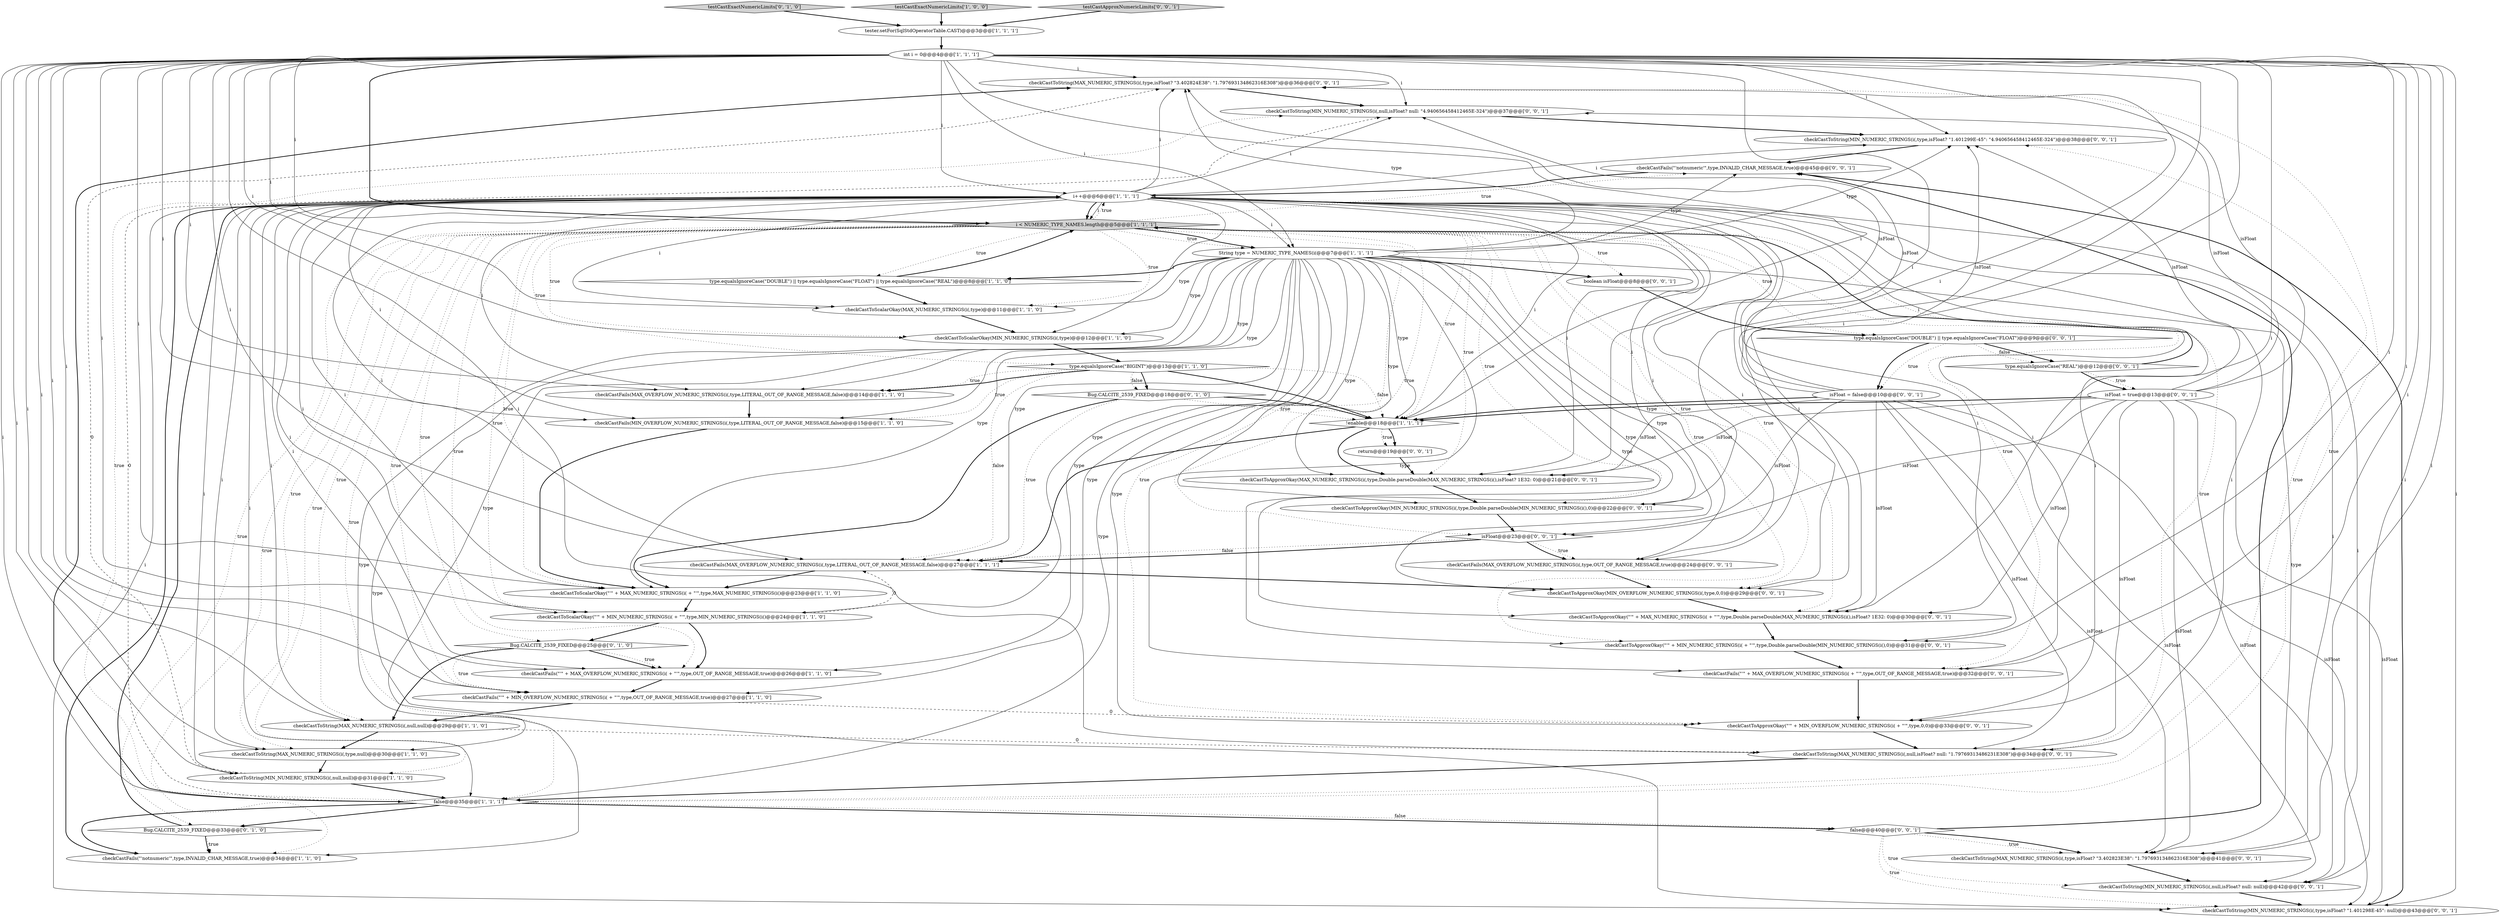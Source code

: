digraph {
37 [style = filled, label = "checkCastToString(MAX_NUMERIC_STRINGS(i(,type,isFloat? \"3.402824E38\": \"1.797693134862316E308\")@@@36@@@['0', '0', '1']", fillcolor = white, shape = ellipse image = "AAA0AAABBB3BBB"];
5 [style = filled, label = "false@@@35@@@['1', '1', '1']", fillcolor = white, shape = diamond image = "AAA0AAABBB1BBB"];
51 [style = filled, label = "checkCastToApproxOkay(\"'\" + MAX_NUMERIC_STRINGS(i( + \"'\",type,Double.parseDouble(MAX_NUMERIC_STRINGS(i(),isFloat? 1E32: 0)@@@30@@@['0', '0', '1']", fillcolor = white, shape = ellipse image = "AAA0AAABBB3BBB"];
2 [style = filled, label = "checkCastFails(\"'\" + MIN_OVERFLOW_NUMERIC_STRINGS(i( + \"'\",type,OUT_OF_RANGE_MESSAGE,true)@@@27@@@['1', '1', '0']", fillcolor = white, shape = ellipse image = "AAA0AAABBB1BBB"];
8 [style = filled, label = "i < NUMERIC_TYPE_NAMES.length@@@5@@@['1', '1', '1']", fillcolor = lightgray, shape = diamond image = "AAA0AAABBB1BBB"];
29 [style = filled, label = "checkCastToString(MAX_NUMERIC_STRINGS(i(,type,isFloat? \"3.402823E38\": \"1.797693134862316E308\")@@@41@@@['0', '0', '1']", fillcolor = white, shape = ellipse image = "AAA0AAABBB3BBB"];
27 [style = filled, label = "checkCastToApproxOkay(MIN_NUMERIC_STRINGS(i(,type,Double.parseDouble(MIN_NUMERIC_STRINGS(i(),0)@@@22@@@['0', '0', '1']", fillcolor = white, shape = ellipse image = "AAA0AAABBB3BBB"];
7 [style = filled, label = "checkCastFails(MAX_OVERFLOW_NUMERIC_STRINGS(i(,type,LITERAL_OUT_OF_RANGE_MESSAGE,false)@@@14@@@['1', '1', '0']", fillcolor = white, shape = ellipse image = "AAA0AAABBB1BBB"];
10 [style = filled, label = "i++@@@6@@@['1', '1', '1']", fillcolor = white, shape = ellipse image = "AAA0AAABBB1BBB"];
23 [style = filled, label = "testCastExactNumericLimits['0', '1', '0']", fillcolor = lightgray, shape = diamond image = "AAA0AAABBB2BBB"];
30 [style = filled, label = "type.equalsIgnoreCase(\"REAL\")@@@12@@@['0', '0', '1']", fillcolor = white, shape = diamond image = "AAA0AAABBB3BBB"];
32 [style = filled, label = "false@@@40@@@['0', '0', '1']", fillcolor = white, shape = diamond image = "AAA0AAABBB3BBB"];
33 [style = filled, label = "return@@@19@@@['0', '0', '1']", fillcolor = white, shape = ellipse image = "AAA0AAABBB3BBB"];
50 [style = filled, label = "checkCastToApproxOkay(\"'\" + MIN_OVERFLOW_NUMERIC_STRINGS(i( + \"'\",type,0,0)@@@33@@@['0', '0', '1']", fillcolor = white, shape = ellipse image = "AAA0AAABBB3BBB"];
21 [style = filled, label = "testCastExactNumericLimits['1', '0', '0']", fillcolor = lightgray, shape = diamond image = "AAA0AAABBB1BBB"];
24 [style = filled, label = "Bug.CALCITE_2539_FIXED@@@25@@@['0', '1', '0']", fillcolor = white, shape = diamond image = "AAA1AAABBB2BBB"];
20 [style = filled, label = "checkCastFails(MAX_OVERFLOW_NUMERIC_STRINGS(i(,type,LITERAL_OUT_OF_RANGE_MESSAGE,false)@@@27@@@['1', '1', '1']", fillcolor = white, shape = ellipse image = "AAA0AAABBB1BBB"];
19 [style = filled, label = "String type = NUMERIC_TYPE_NAMES(i(@@@7@@@['1', '1', '1']", fillcolor = white, shape = ellipse image = "AAA0AAABBB1BBB"];
4 [style = filled, label = "checkCastToScalarOkay(MIN_NUMERIC_STRINGS(i(,type)@@@12@@@['1', '1', '0']", fillcolor = white, shape = ellipse image = "AAA0AAABBB1BBB"];
9 [style = filled, label = "checkCastToString(MIN_NUMERIC_STRINGS(i(,null,null)@@@31@@@['1', '1', '0']", fillcolor = white, shape = ellipse image = "AAA0AAABBB1BBB"];
14 [style = filled, label = "checkCastToScalarOkay(\"'\" + MIN_NUMERIC_STRINGS(i( + \"'\",type,MIN_NUMERIC_STRINGS(i()@@@24@@@['1', '1', '0']", fillcolor = white, shape = ellipse image = "AAA0AAABBB1BBB"];
35 [style = filled, label = "testCastApproxNumericLimits['0', '0', '1']", fillcolor = lightgray, shape = diamond image = "AAA0AAABBB3BBB"];
6 [style = filled, label = "checkCastFails(\"'\" + MAX_OVERFLOW_NUMERIC_STRINGS(i( + \"'\",type,OUT_OF_RANGE_MESSAGE,true)@@@26@@@['1', '1', '0']", fillcolor = white, shape = ellipse image = "AAA0AAABBB1BBB"];
49 [style = filled, label = "type.equalsIgnoreCase(\"DOUBLE\") || type.equalsIgnoreCase(\"FLOAT\")@@@9@@@['0', '0', '1']", fillcolor = white, shape = diamond image = "AAA0AAABBB3BBB"];
34 [style = filled, label = "checkCastToString(MIN_NUMERIC_STRINGS(i(,null,isFloat? null: null)@@@42@@@['0', '0', '1']", fillcolor = white, shape = ellipse image = "AAA0AAABBB3BBB"];
18 [style = filled, label = "checkCastToScalarOkay(\"'\" + MAX_NUMERIC_STRINGS(i( + \"'\",type,MAX_NUMERIC_STRINGS(i()@@@23@@@['1', '1', '0']", fillcolor = white, shape = ellipse image = "AAA0AAABBB1BBB"];
44 [style = filled, label = "isFloat = true@@@13@@@['0', '0', '1']", fillcolor = white, shape = ellipse image = "AAA0AAABBB3BBB"];
43 [style = filled, label = "checkCastToString(MAX_NUMERIC_STRINGS(i(,null,isFloat? null: \"1.79769313486231E308\")@@@34@@@['0', '0', '1']", fillcolor = white, shape = ellipse image = "AAA0AAABBB3BBB"];
47 [style = filled, label = "checkCastToApproxOkay(MAX_NUMERIC_STRINGS(i(,type,Double.parseDouble(MAX_NUMERIC_STRINGS(i(),isFloat? 1E32: 0)@@@21@@@['0', '0', '1']", fillcolor = white, shape = ellipse image = "AAA0AAABBB3BBB"];
11 [style = filled, label = "checkCastToString(MAX_NUMERIC_STRINGS(i(,null,null)@@@29@@@['1', '1', '0']", fillcolor = white, shape = ellipse image = "AAA0AAABBB1BBB"];
28 [style = filled, label = "checkCastFails(MAX_OVERFLOW_NUMERIC_STRINGS(i(,type,OUT_OF_RANGE_MESSAGE,true)@@@24@@@['0', '0', '1']", fillcolor = white, shape = ellipse image = "AAA0AAABBB3BBB"];
25 [style = filled, label = "Bug.CALCITE_2539_FIXED@@@18@@@['0', '1', '0']", fillcolor = white, shape = diamond image = "AAA1AAABBB2BBB"];
12 [style = filled, label = "checkCastToScalarOkay(MAX_NUMERIC_STRINGS(i(,type)@@@11@@@['1', '1', '0']", fillcolor = white, shape = ellipse image = "AAA0AAABBB1BBB"];
17 [style = filled, label = "!enable@@@18@@@['1', '1', '1']", fillcolor = white, shape = diamond image = "AAA0AAABBB1BBB"];
40 [style = filled, label = "boolean isFloat@@@8@@@['0', '0', '1']", fillcolor = white, shape = ellipse image = "AAA0AAABBB3BBB"];
42 [style = filled, label = "checkCastFails(\"'\" + MAX_OVERFLOW_NUMERIC_STRINGS(i( + \"'\",type,OUT_OF_RANGE_MESSAGE,true)@@@32@@@['0', '0', '1']", fillcolor = white, shape = ellipse image = "AAA0AAABBB3BBB"];
31 [style = filled, label = "checkCastToString(MIN_NUMERIC_STRINGS(i(,type,isFloat? \"1.401299E-45\": \"4.940656458412465E-324\")@@@38@@@['0', '0', '1']", fillcolor = white, shape = ellipse image = "AAA0AAABBB3BBB"];
39 [style = filled, label = "isFloat = false@@@10@@@['0', '0', '1']", fillcolor = white, shape = ellipse image = "AAA0AAABBB3BBB"];
15 [style = filled, label = "int i = 0@@@4@@@['1', '1', '1']", fillcolor = white, shape = ellipse image = "AAA0AAABBB1BBB"];
22 [style = filled, label = "type.equalsIgnoreCase(\"DOUBLE\") || type.equalsIgnoreCase(\"FLOAT\") || type.equalsIgnoreCase(\"REAL\")@@@8@@@['1', '1', '0']", fillcolor = white, shape = diamond image = "AAA0AAABBB1BBB"];
46 [style = filled, label = "checkCastToApproxOkay(MIN_OVERFLOW_NUMERIC_STRINGS(i(,type,0,0)@@@29@@@['0', '0', '1']", fillcolor = white, shape = ellipse image = "AAA0AAABBB3BBB"];
48 [style = filled, label = "checkCastFails(\"'notnumeric'\",type,INVALID_CHAR_MESSAGE,true)@@@45@@@['0', '0', '1']", fillcolor = white, shape = ellipse image = "AAA0AAABBB3BBB"];
3 [style = filled, label = "checkCastFails(MIN_OVERFLOW_NUMERIC_STRINGS(i(,type,LITERAL_OUT_OF_RANGE_MESSAGE,false)@@@15@@@['1', '1', '0']", fillcolor = white, shape = ellipse image = "AAA0AAABBB1BBB"];
16 [style = filled, label = "type.equalsIgnoreCase(\"BIGINT\")@@@13@@@['1', '1', '0']", fillcolor = white, shape = diamond image = "AAA0AAABBB1BBB"];
41 [style = filled, label = "isFloat@@@23@@@['0', '0', '1']", fillcolor = white, shape = diamond image = "AAA0AAABBB3BBB"];
45 [style = filled, label = "checkCastToString(MIN_NUMERIC_STRINGS(i(,type,isFloat? \"1.401298E-45\": null)@@@43@@@['0', '0', '1']", fillcolor = white, shape = ellipse image = "AAA0AAABBB3BBB"];
38 [style = filled, label = "checkCastToString(MIN_NUMERIC_STRINGS(i(,null,isFloat? null: \"4.940656458412465E-324\")@@@37@@@['0', '0', '1']", fillcolor = white, shape = ellipse image = "AAA0AAABBB3BBB"];
1 [style = filled, label = "checkCastToString(MAX_NUMERIC_STRINGS(i(,type,null)@@@30@@@['1', '1', '0']", fillcolor = white, shape = ellipse image = "AAA0AAABBB1BBB"];
0 [style = filled, label = "checkCastFails(\"'notnumeric'\",type,INVALID_CHAR_MESSAGE,true)@@@34@@@['1', '1', '0']", fillcolor = white, shape = ellipse image = "AAA0AAABBB1BBB"];
13 [style = filled, label = "tester.setFor(SqlStdOperatorTable.CAST)@@@3@@@['1', '1', '1']", fillcolor = white, shape = ellipse image = "AAA0AAABBB1BBB"];
36 [style = filled, label = "checkCastToApproxOkay(\"'\" + MIN_NUMERIC_STRINGS(i( + \"'\",type,Double.parseDouble(MIN_NUMERIC_STRINGS(i(),0)@@@31@@@['0', '0', '1']", fillcolor = white, shape = ellipse image = "AAA0AAABBB3BBB"];
26 [style = filled, label = "Bug.CALCITE_2539_FIXED@@@33@@@['0', '1', '0']", fillcolor = white, shape = diamond image = "AAA1AAABBB2BBB"];
49->30 [style = bold, label=""];
39->17 [style = bold, label=""];
15->27 [style = solid, label="i"];
36->42 [style = bold, label=""];
15->14 [style = solid, label="i"];
8->24 [style = dotted, label="true"];
45->48 [style = bold, label=""];
10->27 [style = solid, label="i"];
40->49 [style = bold, label=""];
30->44 [style = dotted, label="true"];
19->22 [style = bold, label=""];
14->24 [style = bold, label=""];
51->36 [style = bold, label=""];
5->32 [style = bold, label=""];
10->43 [style = solid, label="i"];
25->17 [style = bold, label=""];
33->47 [style = bold, label=""];
42->50 [style = bold, label=""];
19->40 [style = bold, label=""];
19->4 [style = solid, label="type"];
15->37 [style = solid, label="i"];
19->37 [style = solid, label="type"];
19->17 [style = solid, label="type"];
6->2 [style = bold, label=""];
15->7 [style = solid, label="i"];
15->43 [style = solid, label="i"];
39->37 [style = solid, label="isFloat"];
44->37 [style = solid, label="isFloat"];
8->19 [style = dotted, label="true"];
25->17 [style = dotted, label="true"];
8->51 [style = dotted, label="true"];
15->46 [style = solid, label="i"];
15->4 [style = solid, label="i"];
19->1 [style = solid, label="type"];
20->46 [style = bold, label=""];
5->32 [style = dotted, label="false"];
8->26 [style = dotted, label="true"];
15->34 [style = solid, label="i"];
10->50 [style = solid, label="i"];
10->5 [style = solid, label="i"];
41->28 [style = dotted, label="true"];
5->38 [style = dotted, label="true"];
32->29 [style = dotted, label="true"];
44->34 [style = solid, label="isFloat"];
10->14 [style = solid, label="i"];
8->48 [style = dotted, label="true"];
8->5 [style = dotted, label="true"];
19->14 [style = solid, label="type"];
16->7 [style = bold, label=""];
8->36 [style = dotted, label="true"];
49->39 [style = dotted, label="true"];
10->7 [style = solid, label="i"];
44->31 [style = solid, label="isFloat"];
10->1 [style = solid, label="i"];
19->42 [style = solid, label="type"];
10->29 [style = solid, label="i"];
15->8 [style = bold, label=""];
16->3 [style = dotted, label="true"];
19->27 [style = solid, label="type"];
10->9 [style = solid, label="i"];
15->17 [style = solid, label="i"];
8->11 [style = dotted, label="true"];
50->43 [style = bold, label=""];
19->47 [style = solid, label="type"];
49->30 [style = dotted, label="false"];
1->9 [style = bold, label=""];
15->19 [style = solid, label="i"];
15->31 [style = solid, label="i"];
47->27 [style = bold, label=""];
15->50 [style = solid, label="i"];
8->27 [style = dotted, label="true"];
39->43 [style = solid, label="isFloat"];
16->25 [style = bold, label=""];
20->18 [style = bold, label=""];
16->17 [style = dotted, label="false"];
25->20 [style = dotted, label="true"];
26->0 [style = dotted, label="true"];
19->7 [style = solid, label="type"];
19->50 [style = solid, label="type"];
19->5 [style = solid, label="type"];
24->11 [style = bold, label=""];
44->43 [style = solid, label="isFloat"];
35->13 [style = bold, label=""];
41->20 [style = dotted, label="false"];
11->43 [style = dashed, label="0"];
3->18 [style = bold, label=""];
44->17 [style = bold, label=""];
10->20 [style = solid, label="i"];
5->37 [style = bold, label=""];
19->48 [style = solid, label="type"];
37->38 [style = bold, label=""];
10->11 [style = solid, label="i"];
49->39 [style = bold, label=""];
32->34 [style = dotted, label="true"];
5->38 [style = dashed, label="0"];
19->46 [style = solid, label="type"];
44->47 [style = solid, label="isFloat"];
38->31 [style = bold, label=""];
17->33 [style = dotted, label="true"];
15->20 [style = solid, label="i"];
10->19 [style = solid, label="i"];
39->51 [style = solid, label="isFloat"];
10->2 [style = solid, label="i"];
32->29 [style = bold, label=""];
10->42 [style = solid, label="i"];
44->51 [style = solid, label="isFloat"];
19->0 [style = solid, label="type"];
10->36 [style = solid, label="i"];
17->33 [style = bold, label=""];
8->19 [style = bold, label=""];
21->13 [style = bold, label=""];
27->41 [style = bold, label=""];
15->2 [style = solid, label="i"];
19->45 [style = solid, label="type"];
8->10 [style = dotted, label="true"];
8->0 [style = dotted, label="true"];
13->15 [style = bold, label=""];
8->40 [style = dotted, label="true"];
8->16 [style = dotted, label="true"];
10->47 [style = solid, label="i"];
4->16 [style = bold, label=""];
19->51 [style = solid, label="type"];
39->38 [style = solid, label="isFloat"];
9->37 [style = dashed, label="0"];
15->45 [style = solid, label="i"];
10->3 [style = solid, label="i"];
12->4 [style = bold, label=""];
8->6 [style = dotted, label="true"];
10->6 [style = solid, label="i"];
17->47 [style = bold, label=""];
34->45 [style = bold, label=""];
10->8 [style = bold, label=""];
15->5 [style = solid, label="i"];
15->29 [style = solid, label="i"];
16->20 [style = dotted, label="false"];
10->31 [style = solid, label="i"];
39->29 [style = solid, label="isFloat"];
8->2 [style = dotted, label="true"];
15->9 [style = solid, label="i"];
17->20 [style = bold, label=""];
25->18 [style = bold, label=""];
46->51 [style = bold, label=""];
39->34 [style = solid, label="isFloat"];
8->22 [style = dotted, label="true"];
16->7 [style = dotted, label="true"];
16->25 [style = dotted, label="false"];
8->50 [style = dotted, label="true"];
7->3 [style = bold, label=""];
8->41 [style = dotted, label="true"];
23->13 [style = bold, label=""];
19->31 [style = solid, label="type"];
15->1 [style = solid, label="i"];
15->3 [style = solid, label="i"];
15->47 [style = solid, label="i"];
16->17 [style = bold, label=""];
24->6 [style = bold, label=""];
10->45 [style = solid, label="i"];
22->12 [style = bold, label=""];
18->14 [style = bold, label=""];
15->18 [style = solid, label="i"];
15->36 [style = solid, label="i"];
8->18 [style = dotted, label="true"];
9->5 [style = bold, label=""];
8->1 [style = dotted, label="true"];
15->28 [style = solid, label="i"];
10->12 [style = solid, label="i"];
8->17 [style = dotted, label="true"];
19->18 [style = solid, label="type"];
19->20 [style = solid, label="type"];
48->10 [style = bold, label=""];
43->5 [style = bold, label=""];
15->8 [style = solid, label="i"];
10->18 [style = solid, label="i"];
22->8 [style = bold, label=""];
44->29 [style = solid, label="isFloat"];
10->38 [style = solid, label="i"];
2->11 [style = bold, label=""];
31->48 [style = bold, label=""];
8->42 [style = dotted, label="true"];
10->4 [style = solid, label="i"];
5->31 [style = dotted, label="true"];
8->49 [style = dotted, label="true"];
24->2 [style = dotted, label="true"];
10->51 [style = solid, label="i"];
44->45 [style = solid, label="isFloat"];
15->6 [style = solid, label="i"];
44->38 [style = solid, label="isFloat"];
11->1 [style = bold, label=""];
39->45 [style = solid, label="isFloat"];
2->50 [style = dashed, label="0"];
26->10 [style = bold, label=""];
10->46 [style = solid, label="i"];
19->36 [style = solid, label="type"];
44->41 [style = solid, label="isFloat"];
5->26 [style = bold, label=""];
15->38 [style = solid, label="i"];
8->47 [style = dotted, label="true"];
15->42 [style = solid, label="i"];
19->28 [style = solid, label="type"];
15->11 [style = solid, label="i"];
0->10 [style = bold, label=""];
29->34 [style = bold, label=""];
5->0 [style = bold, label=""];
8->12 [style = dotted, label="true"];
19->2 [style = solid, label="type"];
39->31 [style = solid, label="isFloat"];
28->46 [style = bold, label=""];
10->28 [style = solid, label="i"];
8->46 [style = dotted, label="true"];
32->45 [style = dotted, label="true"];
15->12 [style = solid, label="i"];
19->29 [style = solid, label="type"];
14->20 [style = dashed, label="0"];
19->3 [style = solid, label="type"];
8->43 [style = dotted, label="true"];
32->48 [style = bold, label=""];
10->37 [style = solid, label="i"];
14->6 [style = bold, label=""];
19->6 [style = solid, label="type"];
10->8 [style = solid, label="i"];
15->51 [style = solid, label="i"];
8->14 [style = dotted, label="true"];
10->17 [style = solid, label="i"];
19->12 [style = solid, label="type"];
15->10 [style = solid, label="i"];
39->41 [style = solid, label="isFloat"];
30->8 [style = bold, label=""];
30->44 [style = bold, label=""];
39->47 [style = solid, label="isFloat"];
8->4 [style = dotted, label="true"];
41->20 [style = bold, label=""];
41->28 [style = bold, label=""];
26->0 [style = bold, label=""];
10->34 [style = solid, label="i"];
5->37 [style = dotted, label="true"];
24->6 [style = dotted, label="true"];
8->9 [style = dotted, label="true"];
}
